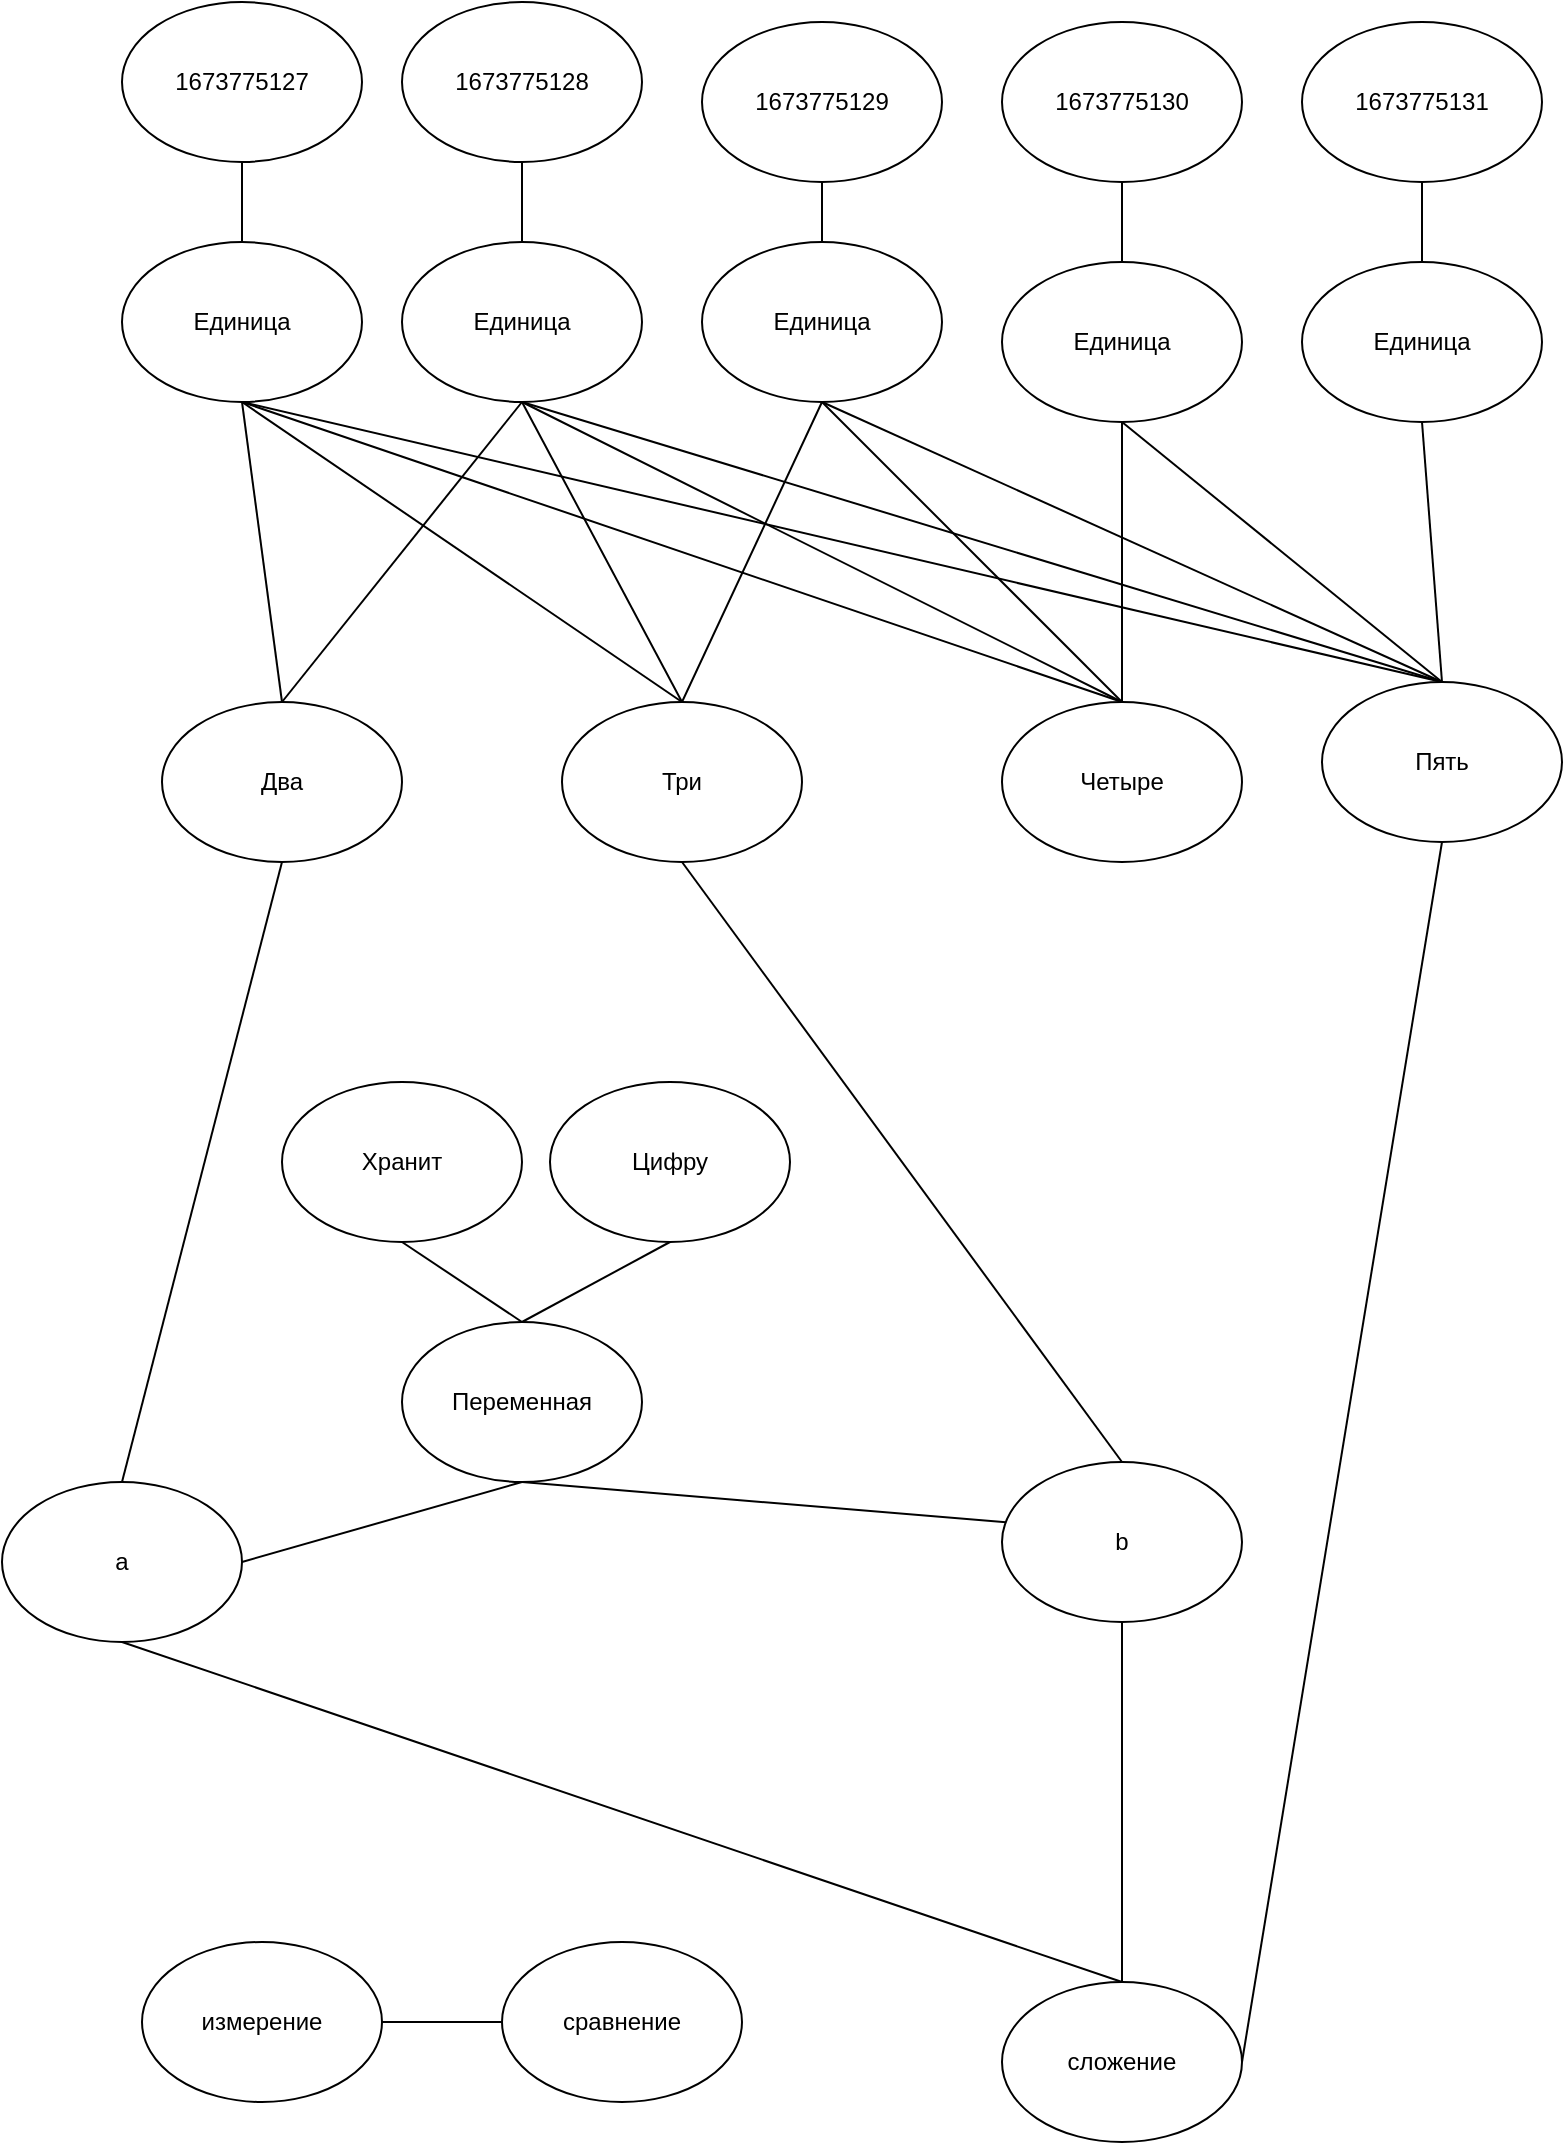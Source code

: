 <mxfile version="20.8.5" type="device"><diagram id="xTb2oQzhfO9Rr29bTjpE" name="Страница 1"><mxGraphModel dx="1362" dy="780" grid="1" gridSize="10" guides="1" tooltips="1" connect="1" arrows="1" fold="1" page="1" pageScale="1" pageWidth="827" pageHeight="1169" math="0" shadow="0"><root><mxCell id="0"/><mxCell id="1" parent="0"/><mxCell id="RQ8mBKM22NNhSVMxtsNb-1" value="Два" style="ellipse;whiteSpace=wrap;html=1;" parent="1" vertex="1"><mxGeometry x="100" y="370" width="120" height="80" as="geometry"/></mxCell><mxCell id="RQ8mBKM22NNhSVMxtsNb-35" style="edgeStyle=none;rounded=0;orthogonalLoop=1;jettySize=auto;html=1;exitX=0.5;exitY=1;exitDx=0;exitDy=0;entryX=0.5;entryY=0;entryDx=0;entryDy=0;endArrow=none;endFill=0;" parent="1" source="RQ8mBKM22NNhSVMxtsNb-2" target="RQ8mBKM22NNhSVMxtsNb-34" edge="1"><mxGeometry relative="1" as="geometry"/></mxCell><mxCell id="RQ8mBKM22NNhSVMxtsNb-2" value="Три" style="ellipse;whiteSpace=wrap;html=1;" parent="1" vertex="1"><mxGeometry x="300" y="370" width="120" height="80" as="geometry"/></mxCell><mxCell id="RQ8mBKM22NNhSVMxtsNb-3" value="Четыре" style="ellipse;whiteSpace=wrap;html=1;" parent="1" vertex="1"><mxGeometry x="520" y="370" width="120" height="80" as="geometry"/></mxCell><mxCell id="RQ8mBKM22NNhSVMxtsNb-16" style="edgeStyle=none;rounded=0;orthogonalLoop=1;jettySize=auto;html=1;exitX=0.5;exitY=1;exitDx=0;exitDy=0;entryX=0.5;entryY=0;entryDx=0;entryDy=0;endArrow=none;endFill=0;" parent="1" source="RQ8mBKM22NNhSVMxtsNb-4" target="RQ8mBKM22NNhSVMxtsNb-1" edge="1"><mxGeometry relative="1" as="geometry"/></mxCell><mxCell id="RQ8mBKM22NNhSVMxtsNb-18" style="edgeStyle=none;rounded=0;orthogonalLoop=1;jettySize=auto;html=1;exitX=0.5;exitY=1;exitDx=0;exitDy=0;entryX=0.5;entryY=0;entryDx=0;entryDy=0;endArrow=none;endFill=0;" parent="1" source="RQ8mBKM22NNhSVMxtsNb-4" target="RQ8mBKM22NNhSVMxtsNb-2" edge="1"><mxGeometry relative="1" as="geometry"/></mxCell><mxCell id="RQ8mBKM22NNhSVMxtsNb-21" style="edgeStyle=none;rounded=0;orthogonalLoop=1;jettySize=auto;html=1;exitX=0.5;exitY=1;exitDx=0;exitDy=0;entryX=0.5;entryY=0;entryDx=0;entryDy=0;endArrow=none;endFill=0;" parent="1" source="RQ8mBKM22NNhSVMxtsNb-4" target="RQ8mBKM22NNhSVMxtsNb-3" edge="1"><mxGeometry relative="1" as="geometry"/></mxCell><mxCell id="RQ8mBKM22NNhSVMxtsNb-47" style="edgeStyle=none;rounded=0;orthogonalLoop=1;jettySize=auto;html=1;exitX=0.5;exitY=1;exitDx=0;exitDy=0;entryX=0.5;entryY=0;entryDx=0;entryDy=0;endArrow=none;endFill=0;" parent="1" source="RQ8mBKM22NNhSVMxtsNb-4" target="RQ8mBKM22NNhSVMxtsNb-42" edge="1"><mxGeometry relative="1" as="geometry"/></mxCell><mxCell id="RQ8mBKM22NNhSVMxtsNb-4" value="Единица" style="ellipse;whiteSpace=wrap;html=1;" parent="1" vertex="1"><mxGeometry x="80" y="140" width="120" height="80" as="geometry"/></mxCell><mxCell id="RQ8mBKM22NNhSVMxtsNb-17" style="edgeStyle=none;rounded=0;orthogonalLoop=1;jettySize=auto;html=1;exitX=0.5;exitY=1;exitDx=0;exitDy=0;endArrow=none;endFill=0;entryX=0.5;entryY=0;entryDx=0;entryDy=0;" parent="1" source="RQ8mBKM22NNhSVMxtsNb-5" target="RQ8mBKM22NNhSVMxtsNb-1" edge="1"><mxGeometry relative="1" as="geometry"><mxPoint x="150" y="350" as="targetPoint"/></mxGeometry></mxCell><mxCell id="RQ8mBKM22NNhSVMxtsNb-19" style="edgeStyle=none;rounded=0;orthogonalLoop=1;jettySize=auto;html=1;exitX=0.5;exitY=1;exitDx=0;exitDy=0;entryX=0.5;entryY=0;entryDx=0;entryDy=0;endArrow=none;endFill=0;" parent="1" source="RQ8mBKM22NNhSVMxtsNb-5" target="RQ8mBKM22NNhSVMxtsNb-2" edge="1"><mxGeometry relative="1" as="geometry"/></mxCell><mxCell id="RQ8mBKM22NNhSVMxtsNb-22" style="edgeStyle=none;rounded=0;orthogonalLoop=1;jettySize=auto;html=1;exitX=0.5;exitY=1;exitDx=0;exitDy=0;endArrow=none;endFill=0;entryX=0.5;entryY=0;entryDx=0;entryDy=0;" parent="1" source="RQ8mBKM22NNhSVMxtsNb-5" target="RQ8mBKM22NNhSVMxtsNb-3" edge="1"><mxGeometry relative="1" as="geometry"><mxPoint x="540" y="350" as="targetPoint"/></mxGeometry></mxCell><mxCell id="RQ8mBKM22NNhSVMxtsNb-48" style="edgeStyle=none;rounded=0;orthogonalLoop=1;jettySize=auto;html=1;exitX=0.5;exitY=1;exitDx=0;exitDy=0;entryX=0.5;entryY=0;entryDx=0;entryDy=0;endArrow=none;endFill=0;" parent="1" source="RQ8mBKM22NNhSVMxtsNb-5" target="RQ8mBKM22NNhSVMxtsNb-42" edge="1"><mxGeometry relative="1" as="geometry"/></mxCell><mxCell id="RQ8mBKM22NNhSVMxtsNb-5" value="Единица" style="ellipse;whiteSpace=wrap;html=1;" parent="1" vertex="1"><mxGeometry x="220" y="140" width="120" height="80" as="geometry"/></mxCell><mxCell id="RQ8mBKM22NNhSVMxtsNb-20" style="edgeStyle=none;rounded=0;orthogonalLoop=1;jettySize=auto;html=1;exitX=0.5;exitY=1;exitDx=0;exitDy=0;endArrow=none;endFill=0;entryX=0.5;entryY=0;entryDx=0;entryDy=0;" parent="1" source="RQ8mBKM22NNhSVMxtsNb-6" target="RQ8mBKM22NNhSVMxtsNb-2" edge="1"><mxGeometry relative="1" as="geometry"><mxPoint x="350" y="350" as="targetPoint"/></mxGeometry></mxCell><mxCell id="RQ8mBKM22NNhSVMxtsNb-23" style="edgeStyle=none;rounded=0;orthogonalLoop=1;jettySize=auto;html=1;exitX=0.5;exitY=1;exitDx=0;exitDy=0;endArrow=none;endFill=0;entryX=0.5;entryY=0;entryDx=0;entryDy=0;" parent="1" source="RQ8mBKM22NNhSVMxtsNb-6" target="RQ8mBKM22NNhSVMxtsNb-3" edge="1"><mxGeometry relative="1" as="geometry"><mxPoint x="540" y="350" as="targetPoint"/></mxGeometry></mxCell><mxCell id="RQ8mBKM22NNhSVMxtsNb-49" style="edgeStyle=none;rounded=0;orthogonalLoop=1;jettySize=auto;html=1;exitX=0.5;exitY=1;exitDx=0;exitDy=0;entryX=0.5;entryY=0;entryDx=0;entryDy=0;endArrow=none;endFill=0;" parent="1" source="RQ8mBKM22NNhSVMxtsNb-6" target="RQ8mBKM22NNhSVMxtsNb-42" edge="1"><mxGeometry relative="1" as="geometry"/></mxCell><mxCell id="RQ8mBKM22NNhSVMxtsNb-6" value="Единица" style="ellipse;whiteSpace=wrap;html=1;" parent="1" vertex="1"><mxGeometry x="370" y="140" width="120" height="80" as="geometry"/></mxCell><mxCell id="RQ8mBKM22NNhSVMxtsNb-24" style="edgeStyle=none;rounded=0;orthogonalLoop=1;jettySize=auto;html=1;exitX=0.5;exitY=1;exitDx=0;exitDy=0;endArrow=none;endFill=0;entryX=0.5;entryY=0;entryDx=0;entryDy=0;" parent="1" source="RQ8mBKM22NNhSVMxtsNb-7" target="RQ8mBKM22NNhSVMxtsNb-3" edge="1"><mxGeometry relative="1" as="geometry"><mxPoint x="540" y="350" as="targetPoint"/></mxGeometry></mxCell><mxCell id="RQ8mBKM22NNhSVMxtsNb-50" style="edgeStyle=none;rounded=0;orthogonalLoop=1;jettySize=auto;html=1;exitX=0.5;exitY=1;exitDx=0;exitDy=0;entryX=0.5;entryY=0;entryDx=0;entryDy=0;endArrow=none;endFill=0;" parent="1" source="RQ8mBKM22NNhSVMxtsNb-7" target="RQ8mBKM22NNhSVMxtsNb-42" edge="1"><mxGeometry relative="1" as="geometry"/></mxCell><mxCell id="RQ8mBKM22NNhSVMxtsNb-7" value="Единица" style="ellipse;whiteSpace=wrap;html=1;" parent="1" vertex="1"><mxGeometry x="520" y="150" width="120" height="80" as="geometry"/></mxCell><mxCell id="RQ8mBKM22NNhSVMxtsNb-12" style="rounded=0;orthogonalLoop=1;jettySize=auto;html=1;exitX=0.5;exitY=1;exitDx=0;exitDy=0;endArrow=none;endFill=0;" parent="1" source="RQ8mBKM22NNhSVMxtsNb-8" target="RQ8mBKM22NNhSVMxtsNb-4" edge="1"><mxGeometry relative="1" as="geometry"/></mxCell><mxCell id="RQ8mBKM22NNhSVMxtsNb-8" value="1673775127" style="ellipse;whiteSpace=wrap;html=1;" parent="1" vertex="1"><mxGeometry x="80" y="20" width="120" height="80" as="geometry"/></mxCell><mxCell id="RQ8mBKM22NNhSVMxtsNb-13" style="rounded=0;orthogonalLoop=1;jettySize=auto;html=1;exitX=0.5;exitY=1;exitDx=0;exitDy=0;entryX=0.5;entryY=0;entryDx=0;entryDy=0;endArrow=none;endFill=0;" parent="1" source="RQ8mBKM22NNhSVMxtsNb-9" target="RQ8mBKM22NNhSVMxtsNb-5" edge="1"><mxGeometry relative="1" as="geometry"/></mxCell><mxCell id="RQ8mBKM22NNhSVMxtsNb-9" value="1673775128" style="ellipse;whiteSpace=wrap;html=1;" parent="1" vertex="1"><mxGeometry x="220" y="20" width="120" height="80" as="geometry"/></mxCell><mxCell id="RQ8mBKM22NNhSVMxtsNb-14" style="edgeStyle=none;rounded=0;orthogonalLoop=1;jettySize=auto;html=1;exitX=0.5;exitY=1;exitDx=0;exitDy=0;entryX=0.5;entryY=0;entryDx=0;entryDy=0;endArrow=none;endFill=0;" parent="1" source="RQ8mBKM22NNhSVMxtsNb-10" target="RQ8mBKM22NNhSVMxtsNb-6" edge="1"><mxGeometry relative="1" as="geometry"/></mxCell><mxCell id="RQ8mBKM22NNhSVMxtsNb-10" value="1673775129" style="ellipse;whiteSpace=wrap;html=1;" parent="1" vertex="1"><mxGeometry x="370" y="30" width="120" height="80" as="geometry"/></mxCell><mxCell id="RQ8mBKM22NNhSVMxtsNb-15" style="edgeStyle=none;rounded=0;orthogonalLoop=1;jettySize=auto;html=1;exitX=0.5;exitY=1;exitDx=0;exitDy=0;entryX=0.5;entryY=0;entryDx=0;entryDy=0;endArrow=none;endFill=0;" parent="1" source="RQ8mBKM22NNhSVMxtsNb-11" target="RQ8mBKM22NNhSVMxtsNb-7" edge="1"><mxGeometry relative="1" as="geometry"/></mxCell><mxCell id="RQ8mBKM22NNhSVMxtsNb-11" value="1673775130" style="ellipse;whiteSpace=wrap;html=1;" parent="1" vertex="1"><mxGeometry x="520" y="30" width="120" height="80" as="geometry"/></mxCell><mxCell id="RQ8mBKM22NNhSVMxtsNb-29" style="edgeStyle=none;rounded=0;orthogonalLoop=1;jettySize=auto;html=1;exitX=0.5;exitY=0;exitDx=0;exitDy=0;entryX=0.5;entryY=1;entryDx=0;entryDy=0;endArrow=none;endFill=0;" parent="1" source="RQ8mBKM22NNhSVMxtsNb-25" target="RQ8mBKM22NNhSVMxtsNb-26" edge="1"><mxGeometry relative="1" as="geometry"/></mxCell><mxCell id="RQ8mBKM22NNhSVMxtsNb-30" style="edgeStyle=none;rounded=0;orthogonalLoop=1;jettySize=auto;html=1;exitX=0.5;exitY=0;exitDx=0;exitDy=0;entryX=0.5;entryY=1;entryDx=0;entryDy=0;endArrow=none;endFill=0;" parent="1" source="RQ8mBKM22NNhSVMxtsNb-25" target="RQ8mBKM22NNhSVMxtsNb-28" edge="1"><mxGeometry relative="1" as="geometry"/></mxCell><mxCell id="RQ8mBKM22NNhSVMxtsNb-25" value="Переменная" style="ellipse;whiteSpace=wrap;html=1;" parent="1" vertex="1"><mxGeometry x="220" y="680" width="120" height="80" as="geometry"/></mxCell><mxCell id="RQ8mBKM22NNhSVMxtsNb-26" value="Хранит" style="ellipse;whiteSpace=wrap;html=1;" parent="1" vertex="1"><mxGeometry x="160" y="560" width="120" height="80" as="geometry"/></mxCell><mxCell id="RQ8mBKM22NNhSVMxtsNb-28" value="Цифру" style="ellipse;whiteSpace=wrap;html=1;" parent="1" vertex="1"><mxGeometry x="294" y="560" width="120" height="80" as="geometry"/></mxCell><mxCell id="RQ8mBKM22NNhSVMxtsNb-32" style="edgeStyle=none;rounded=0;orthogonalLoop=1;jettySize=auto;html=1;exitX=1;exitY=0.5;exitDx=0;exitDy=0;entryX=0.5;entryY=1;entryDx=0;entryDy=0;endArrow=none;endFill=0;" parent="1" source="RQ8mBKM22NNhSVMxtsNb-31" target="RQ8mBKM22NNhSVMxtsNb-25" edge="1"><mxGeometry relative="1" as="geometry"/></mxCell><mxCell id="RQ8mBKM22NNhSVMxtsNb-33" style="edgeStyle=none;rounded=0;orthogonalLoop=1;jettySize=auto;html=1;exitX=0.5;exitY=0;exitDx=0;exitDy=0;entryX=0.5;entryY=1;entryDx=0;entryDy=0;endArrow=none;endFill=0;" parent="1" source="RQ8mBKM22NNhSVMxtsNb-31" target="RQ8mBKM22NNhSVMxtsNb-1" edge="1"><mxGeometry relative="1" as="geometry"/></mxCell><mxCell id="RQ8mBKM22NNhSVMxtsNb-38" style="edgeStyle=none;rounded=0;orthogonalLoop=1;jettySize=auto;html=1;exitX=0.5;exitY=1;exitDx=0;exitDy=0;entryX=0.5;entryY=0;entryDx=0;entryDy=0;endArrow=none;endFill=0;" parent="1" source="RQ8mBKM22NNhSVMxtsNb-31" target="RQ8mBKM22NNhSVMxtsNb-37" edge="1"><mxGeometry relative="1" as="geometry"/></mxCell><mxCell id="RQ8mBKM22NNhSVMxtsNb-31" value="a" style="ellipse;whiteSpace=wrap;html=1;" parent="1" vertex="1"><mxGeometry x="20" y="760" width="120" height="80" as="geometry"/></mxCell><mxCell id="RQ8mBKM22NNhSVMxtsNb-36" style="edgeStyle=none;rounded=0;orthogonalLoop=1;jettySize=auto;html=1;exitX=1;exitY=0.5;exitDx=0;exitDy=0;entryX=0.5;entryY=1;entryDx=0;entryDy=0;endArrow=none;endFill=0;" parent="1" source="RQ8mBKM22NNhSVMxtsNb-34" target="RQ8mBKM22NNhSVMxtsNb-25" edge="1"><mxGeometry relative="1" as="geometry"/></mxCell><mxCell id="RQ8mBKM22NNhSVMxtsNb-39" style="edgeStyle=none;rounded=0;orthogonalLoop=1;jettySize=auto;html=1;exitX=0.5;exitY=1;exitDx=0;exitDy=0;entryX=0.5;entryY=0;entryDx=0;entryDy=0;endArrow=none;endFill=0;" parent="1" source="RQ8mBKM22NNhSVMxtsNb-34" target="RQ8mBKM22NNhSVMxtsNb-37" edge="1"><mxGeometry relative="1" as="geometry"/></mxCell><mxCell id="RQ8mBKM22NNhSVMxtsNb-34" value="b" style="ellipse;whiteSpace=wrap;html=1;" parent="1" vertex="1"><mxGeometry x="520" y="750" width="120" height="80" as="geometry"/></mxCell><mxCell id="RQ8mBKM22NNhSVMxtsNb-51" style="edgeStyle=none;rounded=0;orthogonalLoop=1;jettySize=auto;html=1;exitX=1;exitY=0.5;exitDx=0;exitDy=0;entryX=0.5;entryY=1;entryDx=0;entryDy=0;endArrow=none;endFill=0;" parent="1" source="RQ8mBKM22NNhSVMxtsNb-37" target="RQ8mBKM22NNhSVMxtsNb-42" edge="1"><mxGeometry relative="1" as="geometry"/></mxCell><mxCell id="RQ8mBKM22NNhSVMxtsNb-37" value="сложение" style="ellipse;whiteSpace=wrap;html=1;" parent="1" vertex="1"><mxGeometry x="520" y="1010" width="120" height="80" as="geometry"/></mxCell><mxCell id="RQ8mBKM22NNhSVMxtsNb-42" value="Пять" style="ellipse;whiteSpace=wrap;html=1;" parent="1" vertex="1"><mxGeometry x="680" y="360" width="120" height="80" as="geometry"/></mxCell><mxCell id="RQ8mBKM22NNhSVMxtsNb-46" style="edgeStyle=none;rounded=0;orthogonalLoop=1;jettySize=auto;html=1;exitX=0.5;exitY=1;exitDx=0;exitDy=0;entryX=0.5;entryY=0;entryDx=0;entryDy=0;endArrow=none;endFill=0;" parent="1" source="RQ8mBKM22NNhSVMxtsNb-43" target="RQ8mBKM22NNhSVMxtsNb-42" edge="1"><mxGeometry relative="1" as="geometry"/></mxCell><mxCell id="RQ8mBKM22NNhSVMxtsNb-43" value="Единица" style="ellipse;whiteSpace=wrap;html=1;" parent="1" vertex="1"><mxGeometry x="670" y="150" width="120" height="80" as="geometry"/></mxCell><mxCell id="RQ8mBKM22NNhSVMxtsNb-45" style="edgeStyle=none;rounded=0;orthogonalLoop=1;jettySize=auto;html=1;exitX=0.5;exitY=1;exitDx=0;exitDy=0;entryX=0.5;entryY=0;entryDx=0;entryDy=0;endArrow=none;endFill=0;" parent="1" source="RQ8mBKM22NNhSVMxtsNb-44" target="RQ8mBKM22NNhSVMxtsNb-43" edge="1"><mxGeometry relative="1" as="geometry"/></mxCell><mxCell id="RQ8mBKM22NNhSVMxtsNb-44" value="1673775131" style="ellipse;whiteSpace=wrap;html=1;" parent="1" vertex="1"><mxGeometry x="670" y="30" width="120" height="80" as="geometry"/></mxCell><mxCell id="MSLlXOmLL9GXjV3d18FG-3" style="rounded=0;orthogonalLoop=1;jettySize=auto;html=1;exitX=1;exitY=0.5;exitDx=0;exitDy=0;entryX=0;entryY=0.5;entryDx=0;entryDy=0;endArrow=none;endFill=0;" edge="1" parent="1" source="MSLlXOmLL9GXjV3d18FG-1" target="MSLlXOmLL9GXjV3d18FG-2"><mxGeometry relative="1" as="geometry"/></mxCell><mxCell id="MSLlXOmLL9GXjV3d18FG-1" value="измерение" style="ellipse;whiteSpace=wrap;html=1;" vertex="1" parent="1"><mxGeometry x="90" y="990" width="120" height="80" as="geometry"/></mxCell><mxCell id="MSLlXOmLL9GXjV3d18FG-2" value="сравнение" style="ellipse;whiteSpace=wrap;html=1;" vertex="1" parent="1"><mxGeometry x="270" y="990" width="120" height="80" as="geometry"/></mxCell></root></mxGraphModel></diagram></mxfile>